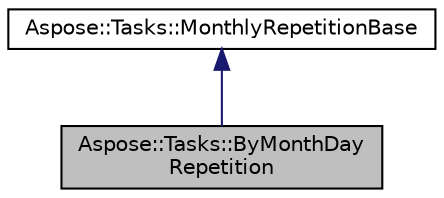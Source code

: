 digraph "Aspose::Tasks::ByMonthDayRepetition"
{
 // LATEX_PDF_SIZE
  edge [fontname="Helvetica",fontsize="10",labelfontname="Helvetica",labelfontsize="10"];
  node [fontname="Helvetica",fontsize="10",shape=record];
  Node1 [label="Aspose::Tasks::ByMonthDay\lRepetition",height=0.2,width=0.4,color="black", fillcolor="grey75", style="filled", fontcolor="black",tooltip="Represents a pattern which is based on the absolute position of a day in a month."];
  Node2 -> Node1 [dir="back",color="midnightblue",fontsize="10",style="solid",fontname="Helvetica"];
  Node2 [label="Aspose::Tasks::MonthlyRepetitionBase",height=0.2,width=0.4,color="black", fillcolor="white", style="filled",URL="$class_aspose_1_1_tasks_1_1_monthly_repetition_base.html",tooltip="Represents a base pattern for monthly day position."];
}
